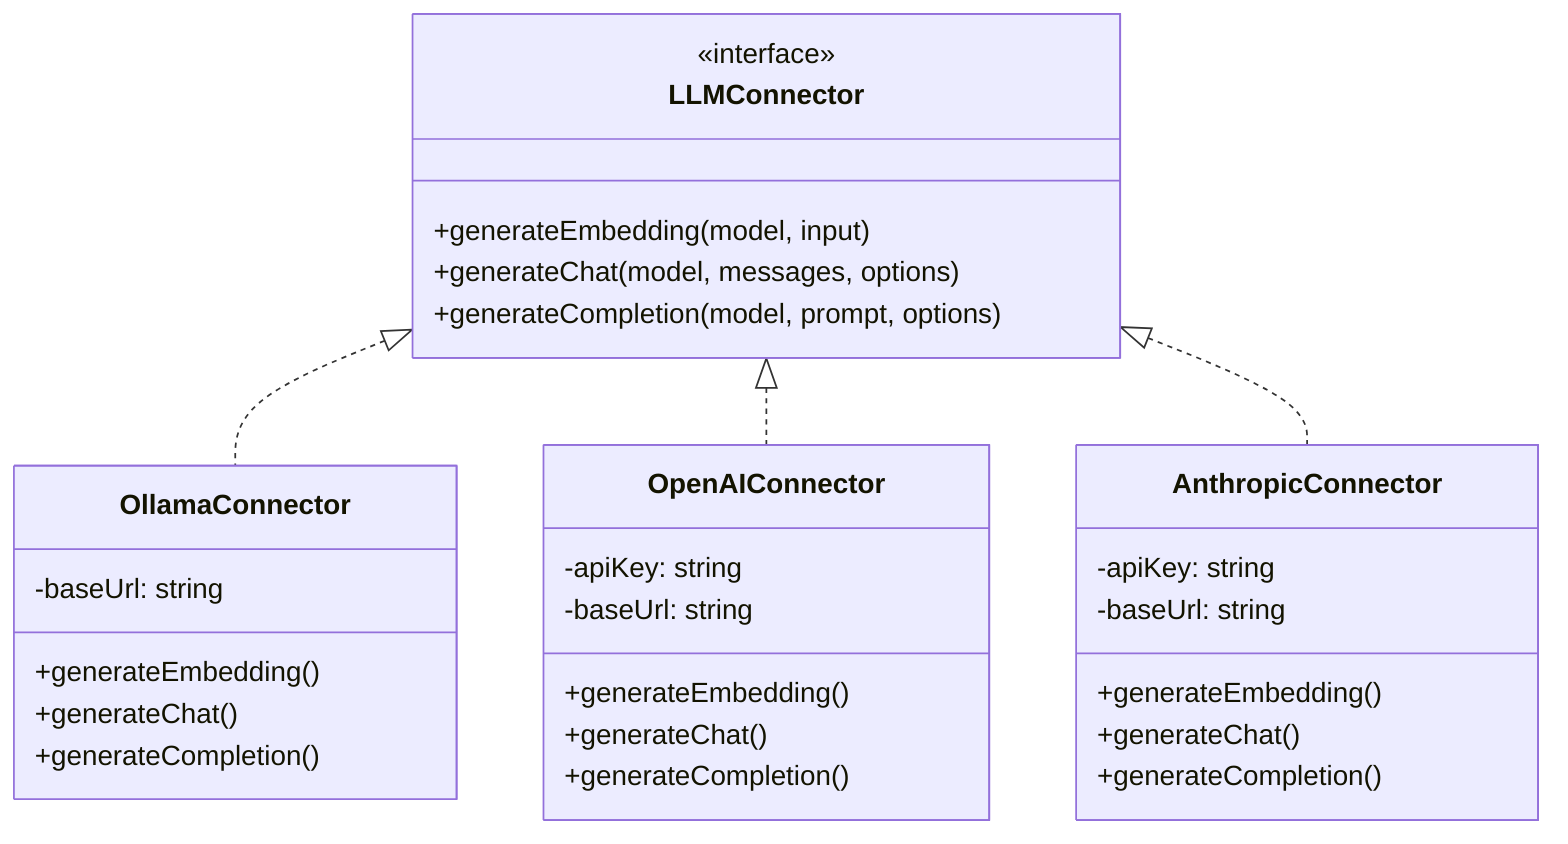 classDiagram
    class LLMConnector {
        <<interface>>
        +generateEmbedding(model, input)
        +generateChat(model, messages, options)
        +generateCompletion(model, prompt, options)
    }

    class OllamaConnector {
        -baseUrl: string
        +generateEmbedding()
        +generateChat()
        +generateCompletion()
    }

    class OpenAIConnector {
        -apiKey: string
        -baseUrl: string
        +generateEmbedding()
        +generateChat()
        +generateCompletion()
    }

    class AnthropicConnector {
        -apiKey: string
        -baseUrl: string
        +generateEmbedding()
        +generateChat()
        +generateCompletion()
    }

    LLMConnector <|.. OllamaConnector
    LLMConnector <|.. OpenAIConnector
    LLMConnector <|.. AnthropicConnector